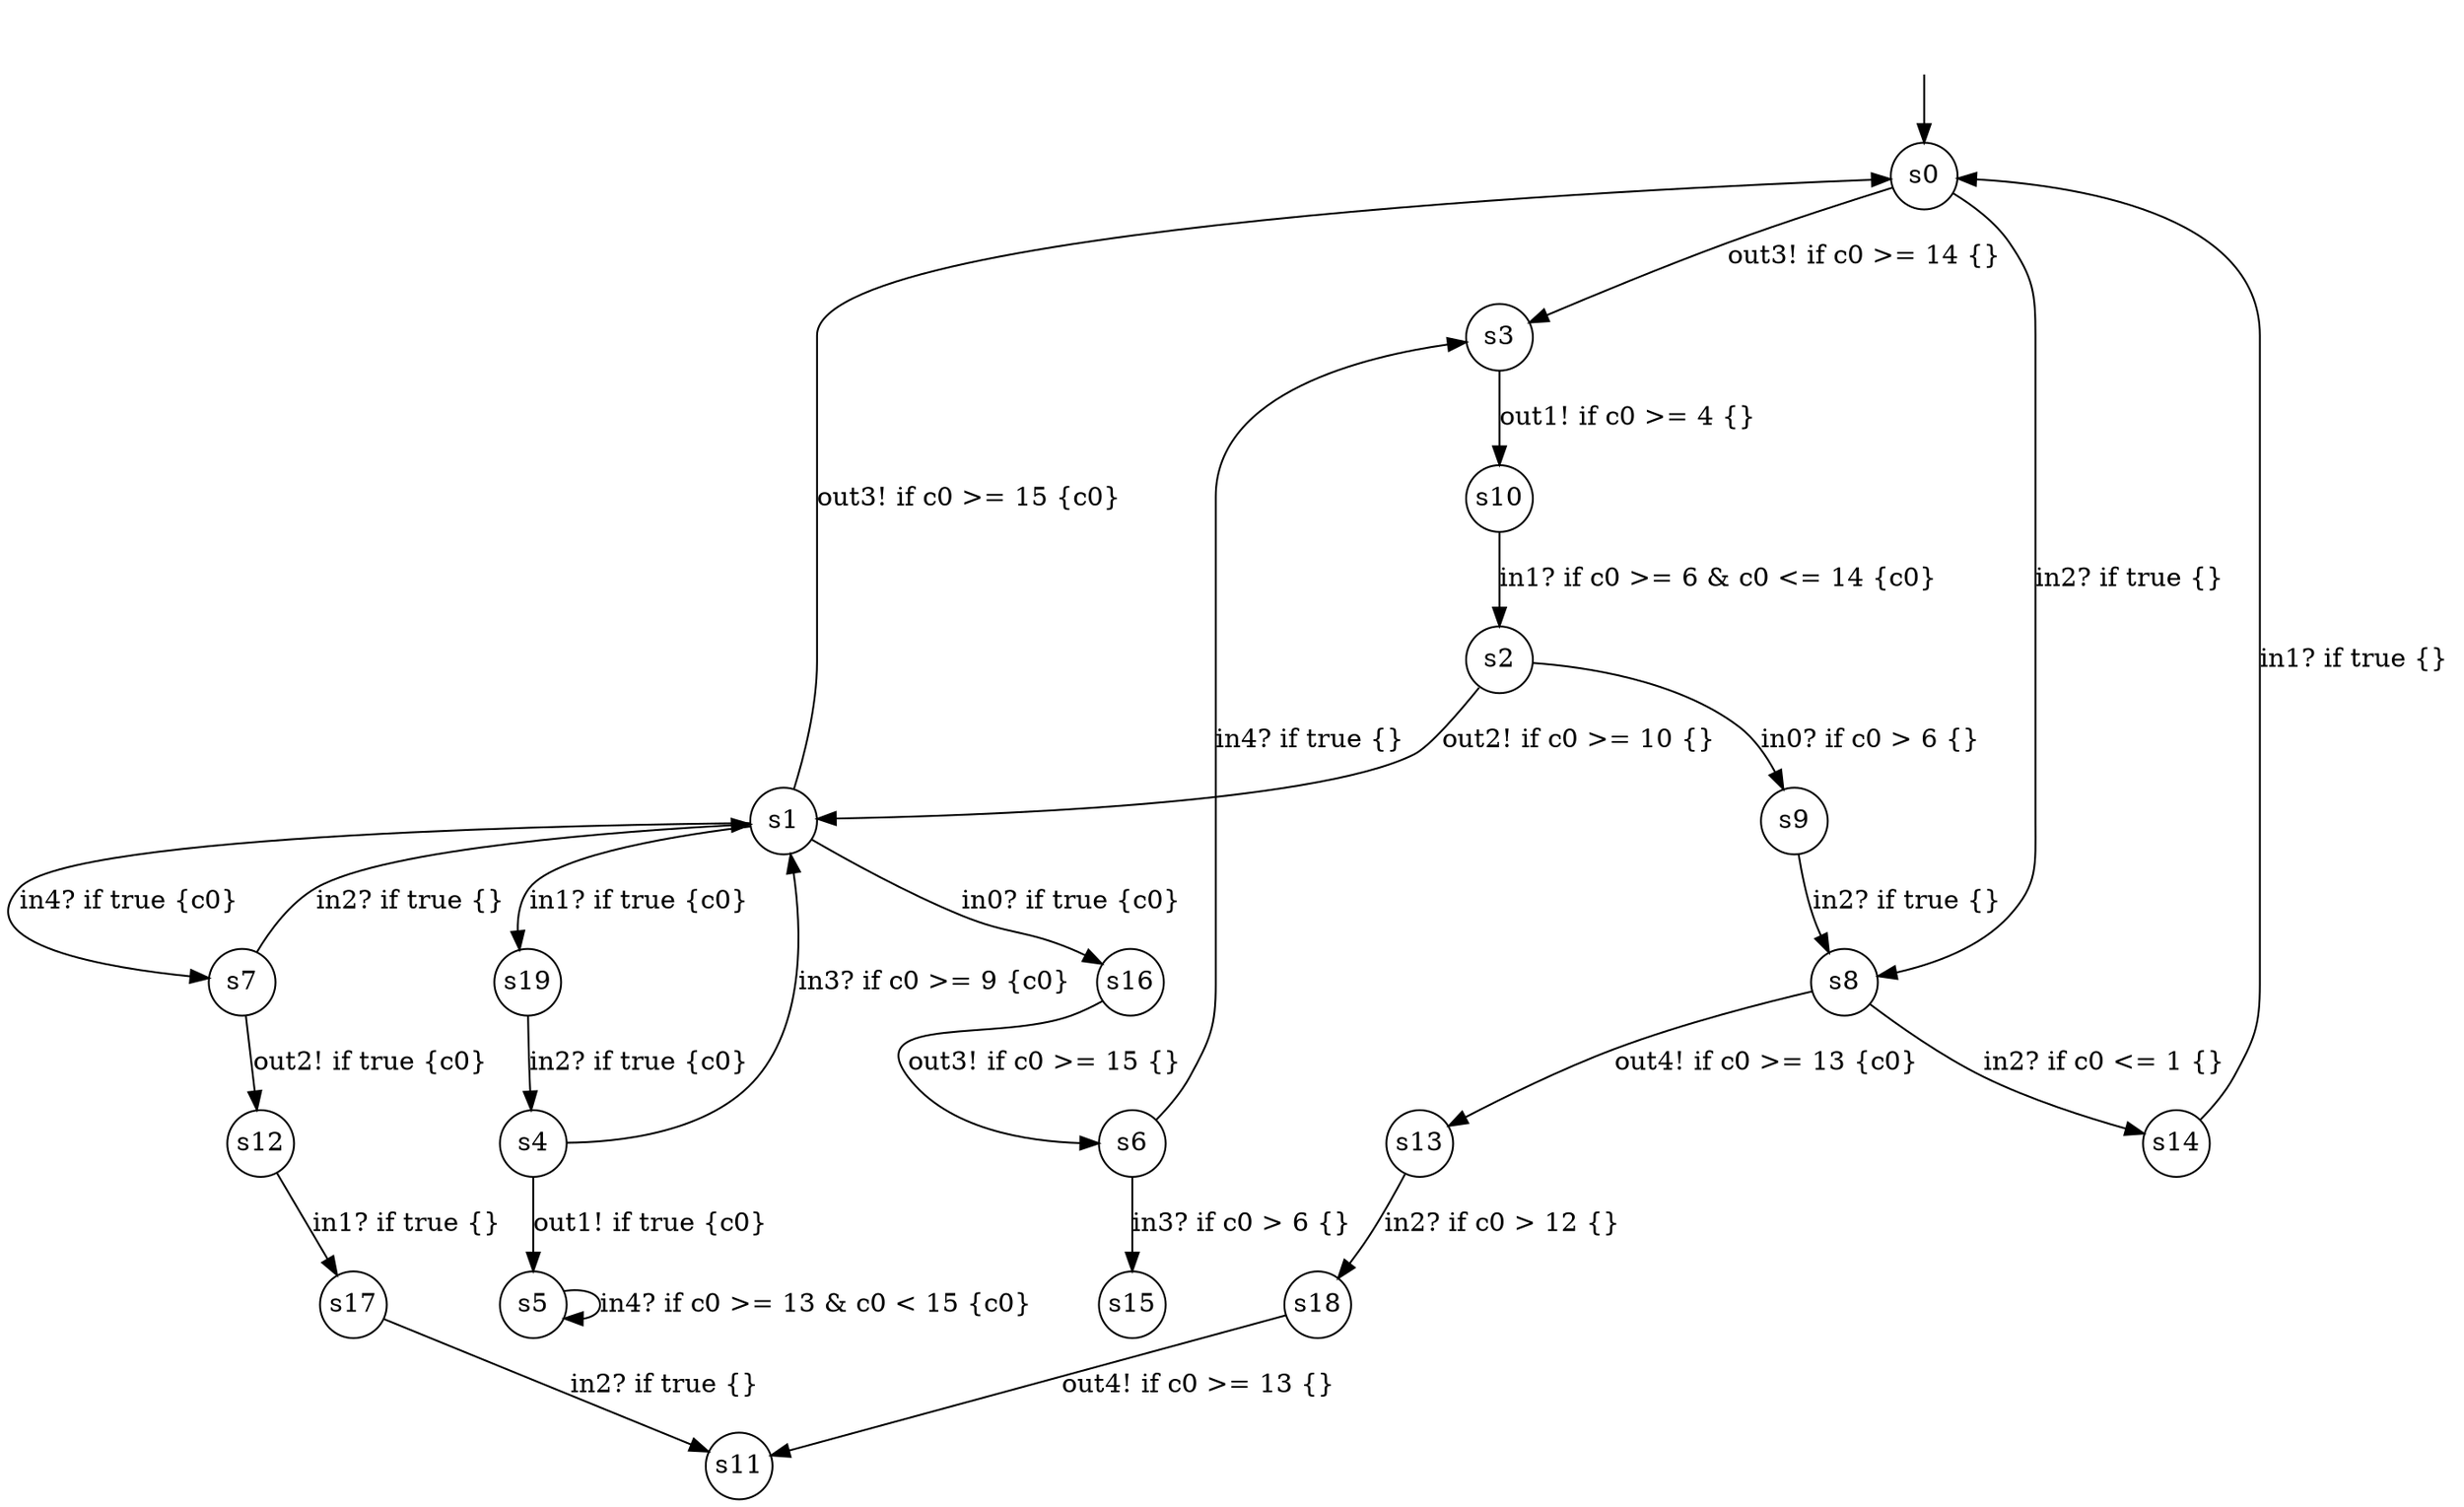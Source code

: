 digraph g {
__start0 [label="" shape="none"];
s0 [shape="circle" margin=0 label="s0"];
s1 [shape="circle" margin=0 label="s1"];
s2 [shape="circle" margin=0 label="s2"];
s3 [shape="circle" margin=0 label="s3"];
s4 [shape="circle" margin=0 label="s4"];
s5 [shape="circle" margin=0 label="s5"];
s6 [shape="circle" margin=0 label="s6"];
s7 [shape="circle" margin=0 label="s7"];
s8 [shape="circle" margin=0 label="s8"];
s9 [shape="circle" margin=0 label="s9"];
s10 [shape="circle" margin=0 label="s10"];
s11 [shape="circle" margin=0 label="s11"];
s12 [shape="circle" margin=0 label="s12"];
s13 [shape="circle" margin=0 label="s13"];
s14 [shape="circle" margin=0 label="s14"];
s15 [shape="circle" margin=0 label="s15"];
s16 [shape="circle" margin=0 label="s16"];
s17 [shape="circle" margin=0 label="s17"];
s18 [shape="circle" margin=0 label="s18"];
s19 [shape="circle" margin=0 label="s19"];
s0 -> s8 [label="in2? if true {} "];
s0 -> s3 [label="out3! if c0 >= 14 {} "];
s1 -> s7 [label="in4? if true {c0} "];
s1 -> s16 [label="in0? if true {c0} "];
s1 -> s19 [label="in1? if true {c0} "];
s1 -> s0 [label="out3! if c0 >= 15 {c0} "];
s2 -> s9 [label="in0? if c0 > 6 {} "];
s2 -> s1 [label="out2! if c0 >= 10 {} "];
s3 -> s10 [label="out1! if c0 >= 4 {} "];
s4 -> s1 [label="in3? if c0 >= 9 {c0} "];
s4 -> s5 [label="out1! if true {c0} "];
s5 -> s5 [label="in4? if c0 >= 13 & c0 < 15 {c0} "];
s6 -> s3 [label="in4? if true {} "];
s6 -> s15 [label="in3? if c0 > 6 {} "];
s7 -> s1 [label="in2? if true {} "];
s7 -> s12 [label="out2! if true {c0} "];
s8 -> s14 [label="in2? if c0 <= 1 {} "];
s8 -> s13 [label="out4! if c0 >= 13 {c0} "];
s9 -> s8 [label="in2? if true {} "];
s10 -> s2 [label="in1? if c0 >= 6 & c0 <= 14 {c0} "];
s12 -> s17 [label="in1? if true {} "];
s13 -> s18 [label="in2? if c0 > 12 {} "];
s14 -> s0 [label="in1? if true {} "];
s16 -> s6 [label="out3! if c0 >= 15 {} "];
s17 -> s11 [label="in2? if true {} "];
s18 -> s11 [label="out4! if c0 >= 13 {} "];
s19 -> s4 [label="in2? if true {c0} "];
__start0 -> s0;
}
